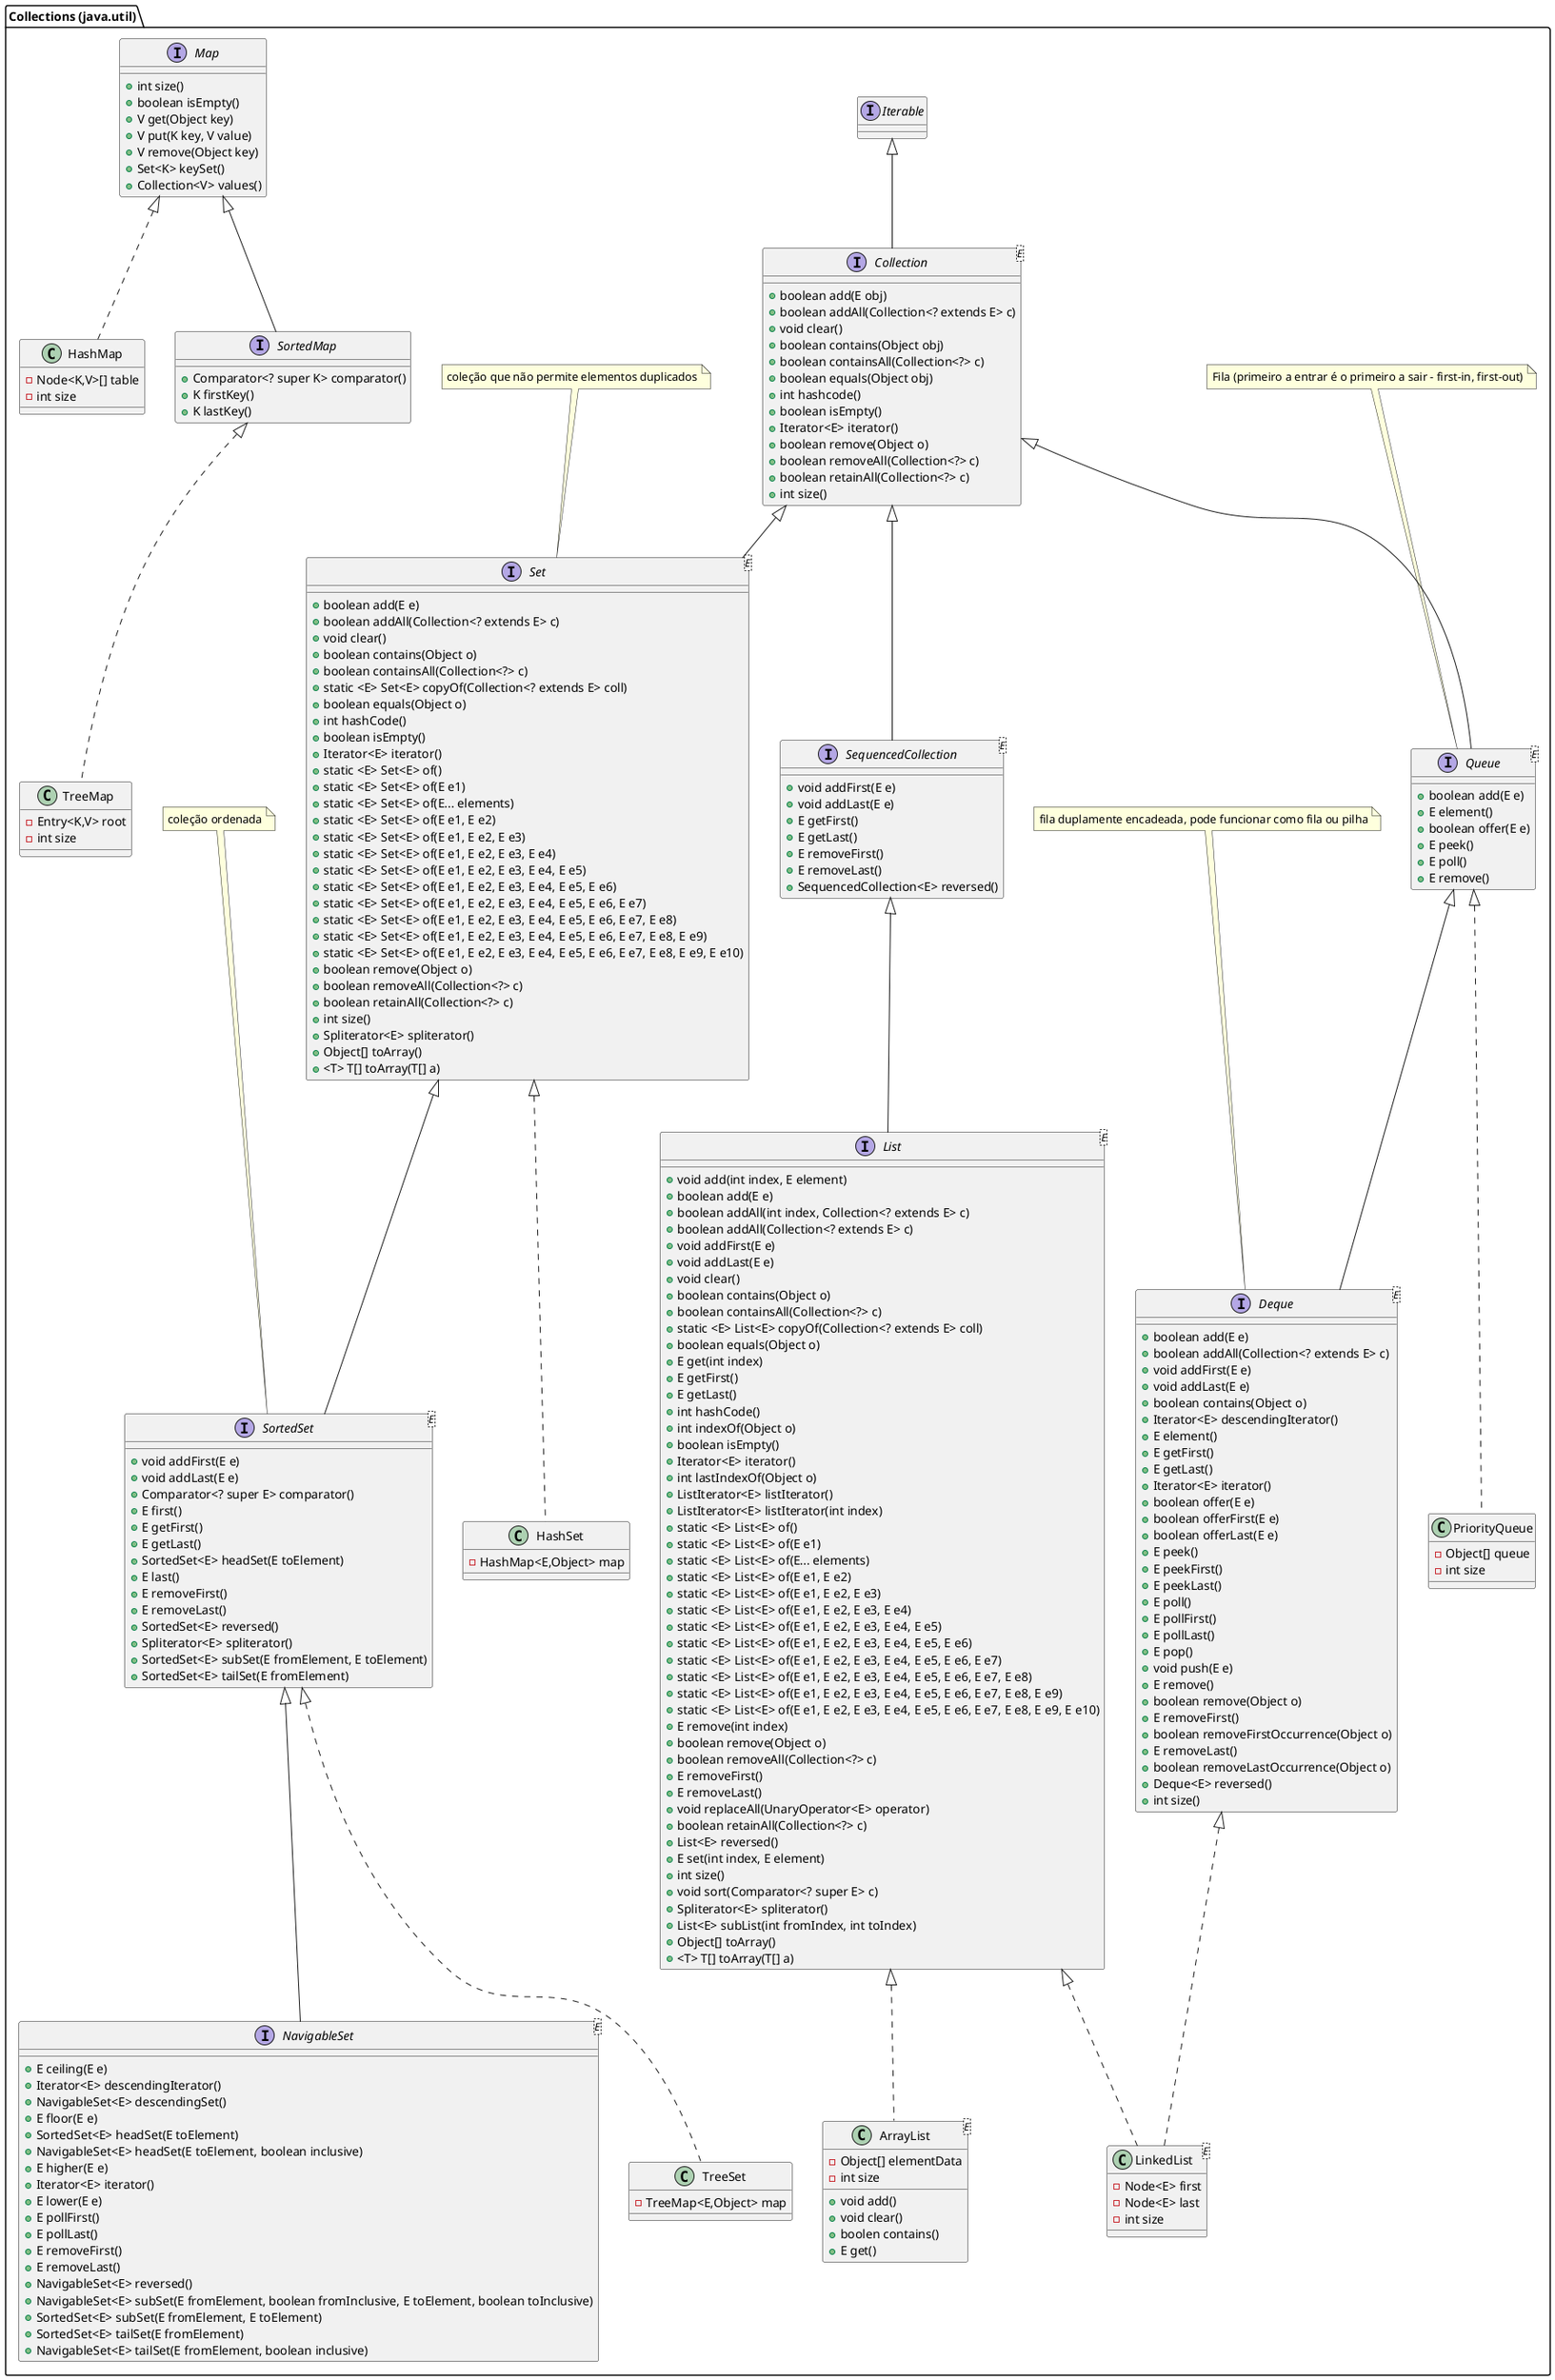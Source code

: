 @startuml Collections

set separator ::

package "Collections (java.util)" {

    interface Collection<E> extends Iterable{
        +boolean add(E obj)
        +boolean addAll(Collection<? extends E> c)
        +void clear()
        +boolean contains(Object obj)
        +boolean containsAll(Collection<?> c)
        +boolean equals(Object obj)
        +int hashcode()
        +boolean isEmpty()
        +Iterator<E> iterator()
        +boolean remove(Object o)
        +boolean removeAll(Collection<?> c)
        +boolean retainAll(Collection<?> c)
        +int size()
    }

    interface SequencedCollection<E> extends Collection<E>{
        +void addFirst(E e)
        +void addLast(E e)
        +E getFirst()
        +E getLast()  
        +E removeFirst()
        +E removeLast()
        +SequencedCollection<E> reversed()
    }

    interface List<E> extends SequencedCollection<E> {
        +void add(int index, E element)
        +boolean add(E e)
        +boolean addAll(int index, Collection<? extends E> c)
        +boolean addAll(Collection<? extends E> c)
        +void addFirst(E e)
        +void addLast(E e)
        +void clear()
        +boolean contains(Object o)
        +boolean containsAll(Collection<?> c)
        +static <E> List<E> copyOf(Collection<? extends E> coll)
        +boolean equals(Object o)
        +E get(int index)
        +E getFirst()
        +E getLast()
        +int hashCode()
        +int indexOf(Object o)
        +boolean isEmpty()
        +Iterator<E> iterator()
        +int lastIndexOf(Object o)
        +ListIterator<E> listIterator()
        +ListIterator<E> listIterator(int index)
        +static <E> List<E> of()
        +static <E> List<E> of(E e1)
        +static <E> List<E> of(E... elements)
        +static <E> List<E> of(E e1, E e2)
        +static <E> List<E> of(E e1, E e2, E e3)
        +static <E> List<E> of(E e1, E e2, E e3, E e4)
        +static <E> List<E> of(E e1, E e2, E e3, E e4, E e5)
        +static <E> List<E> of(E e1, E e2, E e3, E e4, E e5, E e6)
        +static <E> List<E> of(E e1, E e2, E e3, E e4, E e5, E e6, E e7)
        +static <E> List<E> of(E e1, E e2, E e3, E e4, E e5, E e6, E e7, E e8)
        +static <E> List<E> of(E e1, E e2, E e3, E e4, E e5, E e6, E e7, E e8, E e9)
        +static <E> List<E> of(E e1, E e2, E e3, E e4, E e5, E e6, E e7, E e8, E e9, E e10)
        +E remove(int index)
        +boolean remove(Object o)
        +boolean removeAll(Collection<?> c)
        +E removeFirst()
        +E removeLast()
        +void replaceAll(UnaryOperator<E> operator)
        +boolean retainAll(Collection<?> c)
        +List<E> reversed()
        +E set(int index, E element)
        +int size()
        +void sort(Comparator<? super E> c)
        +Spliterator<E> spliterator()
        +List<E> subList(int fromIndex, int toIndex)
        +Object[] toArray()
        +<T> T[] toArray(T[] a)
    }


    interface Set<E> extends Collection<E> {
        +boolean add(E e)
        +boolean addAll(Collection<? extends E> c)
        +void clear()
        +boolean contains(Object o)
        +boolean containsAll(Collection<?> c)
        +static <E> Set<E> copyOf(Collection<? extends E> coll)
        +boolean equals(Object o)
        +int hashCode()
        +boolean isEmpty()
        +Iterator<E> iterator()
        +static <E> Set<E> of()
        +static <E> Set<E> of(E e1)
        +static <E> Set<E> of(E... elements)
        +static <E> Set<E> of(E e1, E e2)
        +static <E> Set<E> of(E e1, E e2, E e3)
        +static <E> Set<E> of(E e1, E e2, E e3, E e4)
        +static <E> Set<E> of(E e1, E e2, E e3, E e4, E e5)
        +static <E> Set<E> of(E e1, E e2, E e3, E e4, E e5, E e6)
        +static <E> Set<E> of(E e1, E e2, E e3, E e4, E e5, E e6, E e7)
        +static <E> Set<E> of(E e1, E e2, E e3, E e4, E e5, E e6, E e7, E e8)
        +static <E> Set<E> of(E e1, E e2, E e3, E e4, E e5, E e6, E e7, E e8, E e9)
        +static <E> Set<E> of(E e1, E e2, E e3, E e4, E e5, E e6, E e7, E e8, E e9, E e10)
        +boolean remove(Object o)
        +boolean removeAll(Collection<?> c)
        +boolean retainAll(Collection<?> c)
        +int size()
        +Spliterator<E> spliterator()
        +Object[] toArray()
        +<T> T[] toArray(T[] a)
    }
    note top: coleção que não permite elementos duplicados

    interface SortedSet<E> extends Set<E> {
        +void addFirst(E e)
        +void addLast(E e)
        +Comparator<? super E> comparator()
        +E first()
        +E getFirst()
        +E getLast()
        +SortedSet<E> headSet(E toElement)
        +E last()
        +E removeFirst()
        +E removeLast()
        +SortedSet<E> reversed()
        +Spliterator<E> spliterator()
        +SortedSet<E> subSet(E fromElement, E toElement)
        +SortedSet<E> tailSet(E fromElement)
    }
    note top: coleção ordenada

    interface NavigableSet<E> extends SortedSet<E>{
        +E ceiling(E e)
        +Iterator<E> descendingIterator()
        +NavigableSet<E> descendingSet()
        +E floor(E e)
        +SortedSet<E> headSet(E toElement)
        +NavigableSet<E> headSet(E toElement, boolean inclusive)
        +E higher(E e)
        +Iterator<E> iterator()
        +E lower(E e)
        +E pollFirst()
        +E pollLast()
        +E removeFirst()
        +E removeLast()
        +NavigableSet<E> reversed()
        +NavigableSet<E> subSet(E fromElement, boolean fromInclusive, E toElement, boolean toInclusive)
        +SortedSet<E> subSet(E fromElement, E toElement)
        +SortedSet<E> tailSet(E fromElement)
        +NavigableSet<E> tailSet(E fromElement, boolean inclusive)
    }

    interface Queue<E> extends Collection<E> {
        +boolean add(E e)
        +E element()
        +boolean offer(E e)
        +E peek()
        +E poll()
        +E remove()
    }
    note top: Fila (primeiro a entrar é o primeiro a sair - first-in, first-out)

    interface Deque<E> extends Queue<E> {
        +boolean add(E e)
        +boolean addAll(Collection<? extends E> c)
        +void addFirst(E e)
        +void addLast(E e)
        +boolean contains(Object o)
        +Iterator<E> descendingIterator()
        +E element()
        +E getFirst()
        +E getLast()
        +Iterator<E> iterator()
        +boolean offer(E e)
        +boolean offerFirst(E e)
        +boolean offerLast(E e)
        +E peek()
        +E peekFirst()
        +E peekLast()
        +E poll()
        +E pollFirst()
        +E pollLast()
        +E pop()
        +void push(E e)
        +E remove()
        +boolean remove(Object o)
        +E removeFirst()
        +boolean removeFirstOccurrence(Object o)
        +E removeLast()
        +boolean removeLastOccurrence(Object o)
        +Deque<E> reversed()
        +int size()
    }
    note top: fila duplamente encadeada, pode funcionar como fila ou pilha

    interface Map {
        +int size()
        +boolean isEmpty()
        +V get(Object key)
        +V put(K key, V value)
        +V remove(Object key)
        +Set<K> keySet()
        +Collection<V> values()
    }

    interface SortedMap extends Map {
        +Comparator<? super K> comparator()
        +K firstKey()
        +K lastKey()
    }

    class ArrayList<E> implements List<E>{
        -Object[] elementData
        -int size
        +void add()
        +void clear()
        +boolen contains()
        +E get()
    }

    class LinkedList<E> implements List, Deque{
        -Node<E> first
        -Node<E> last
        -int size
    }

    class HashSet {
        -HashMap<E,Object> map
    }

    class TreeSet {
        -TreeMap<E,Object> map
    }

    class HashMap {
        -Node<K,V>[] table
        -int size
    }

    class TreeMap {
        -Entry<K,V> root
        -int size
    }

    class PriorityQueue {
        -Object[] queue
        -int size
    }

    ' Relações

    Set <|.. HashSet
    SortedSet <|.. TreeSet
    Queue <|.. PriorityQueue
    Map <|.. HashMap
    SortedMap <|.. TreeMap
    }

@enduml